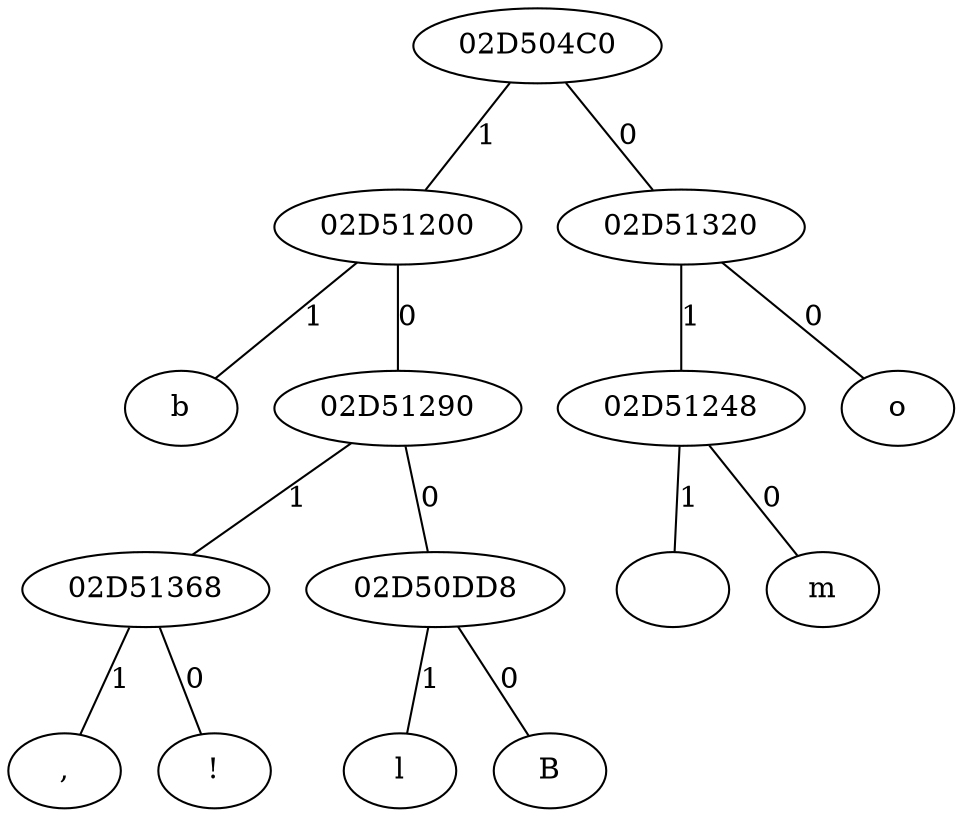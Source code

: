 graph {
	"02D504C0" -- "02D51200" [label= 1];
	"02D504C0" -- "02D51320" [label= 0];
	"02D51320" -- "02D51248" [label= 1];
	"02D51320" -- "o" [label= 0];
	"02D51248" -- " " [label= 1];
	"02D51248" -- "m" [label= 0];
	"02D51200" -- "b" [label= 1];
	"02D51200" -- "02D51290" [label= 0];
	"02D51290" -- "02D51368" [label= 1];
	"02D51290" -- "02D50DD8" [label= 0];
	"02D50DD8" -- "l" [label= 1];
	"02D50DD8" -- "B" [label= 0];
	"02D51368" -- "," [label= 1];
	"02D51368" -- "!" [label= 0];
}
